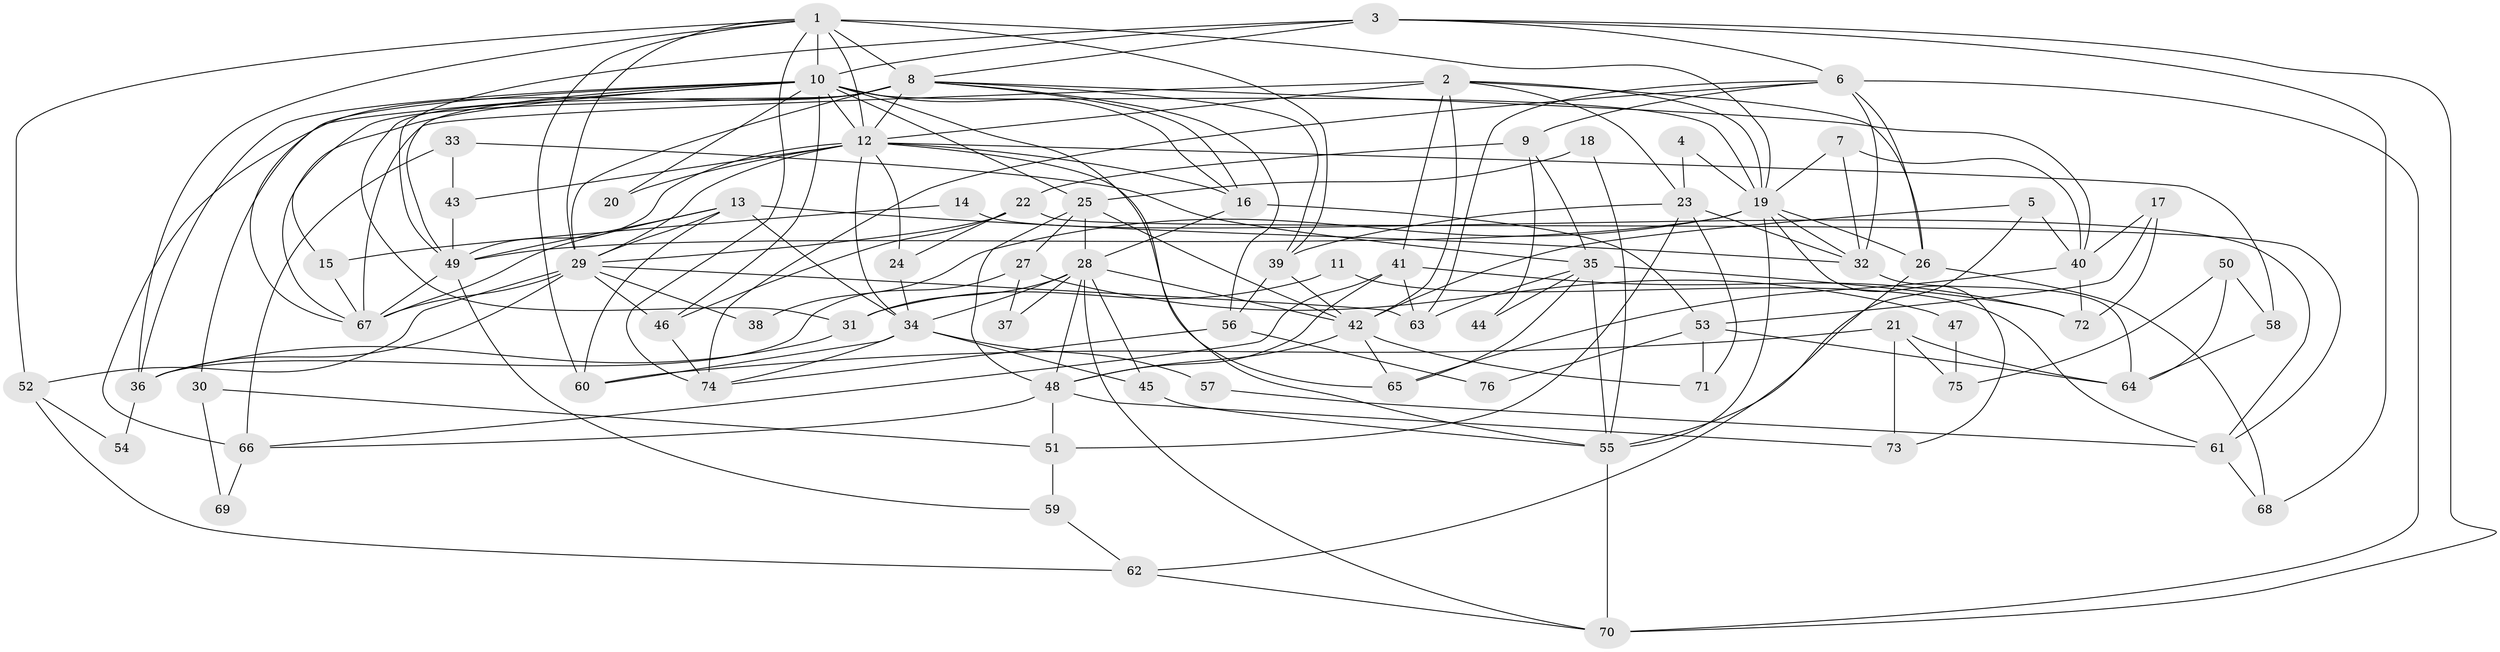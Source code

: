 // original degree distribution, {3: 0.272, 5: 0.2, 6: 0.096, 2: 0.136, 4: 0.248, 8: 0.008, 7: 0.04}
// Generated by graph-tools (version 1.1) at 2025/50/03/04/25 22:50:49]
// undirected, 76 vertices, 184 edges
graph export_dot {
  node [color=gray90,style=filled];
  1;
  2;
  3;
  4;
  5;
  6;
  7;
  8;
  9;
  10;
  11;
  12;
  13;
  14;
  15;
  16;
  17;
  18;
  19;
  20;
  21;
  22;
  23;
  24;
  25;
  26;
  27;
  28;
  29;
  30;
  31;
  32;
  33;
  34;
  35;
  36;
  37;
  38;
  39;
  40;
  41;
  42;
  43;
  44;
  45;
  46;
  47;
  48;
  49;
  50;
  51;
  52;
  53;
  54;
  55;
  56;
  57;
  58;
  59;
  60;
  61;
  62;
  63;
  64;
  65;
  66;
  67;
  68;
  69;
  70;
  71;
  72;
  73;
  74;
  75;
  76;
  1 -- 8 [weight=1.0];
  1 -- 10 [weight=1.0];
  1 -- 12 [weight=3.0];
  1 -- 19 [weight=1.0];
  1 -- 29 [weight=2.0];
  1 -- 36 [weight=1.0];
  1 -- 39 [weight=1.0];
  1 -- 52 [weight=1.0];
  1 -- 60 [weight=1.0];
  1 -- 74 [weight=1.0];
  2 -- 12 [weight=1.0];
  2 -- 19 [weight=2.0];
  2 -- 23 [weight=1.0];
  2 -- 26 [weight=1.0];
  2 -- 41 [weight=1.0];
  2 -- 42 [weight=2.0];
  2 -- 67 [weight=1.0];
  3 -- 6 [weight=1.0];
  3 -- 8 [weight=1.0];
  3 -- 10 [weight=1.0];
  3 -- 49 [weight=1.0];
  3 -- 68 [weight=1.0];
  3 -- 70 [weight=1.0];
  4 -- 19 [weight=1.0];
  4 -- 23 [weight=1.0];
  5 -- 40 [weight=1.0];
  5 -- 42 [weight=1.0];
  5 -- 55 [weight=1.0];
  6 -- 9 [weight=1.0];
  6 -- 26 [weight=1.0];
  6 -- 32 [weight=1.0];
  6 -- 63 [weight=1.0];
  6 -- 70 [weight=1.0];
  6 -- 74 [weight=1.0];
  7 -- 19 [weight=1.0];
  7 -- 32 [weight=1.0];
  7 -- 40 [weight=1.0];
  8 -- 12 [weight=1.0];
  8 -- 16 [weight=1.0];
  8 -- 29 [weight=2.0];
  8 -- 31 [weight=1.0];
  8 -- 39 [weight=1.0];
  8 -- 40 [weight=1.0];
  8 -- 56 [weight=2.0];
  8 -- 66 [weight=1.0];
  8 -- 67 [weight=1.0];
  9 -- 22 [weight=1.0];
  9 -- 35 [weight=1.0];
  9 -- 44 [weight=1.0];
  10 -- 12 [weight=1.0];
  10 -- 15 [weight=1.0];
  10 -- 16 [weight=1.0];
  10 -- 19 [weight=3.0];
  10 -- 20 [weight=1.0];
  10 -- 25 [weight=1.0];
  10 -- 30 [weight=1.0];
  10 -- 36 [weight=1.0];
  10 -- 46 [weight=1.0];
  10 -- 49 [weight=1.0];
  10 -- 55 [weight=1.0];
  10 -- 67 [weight=1.0];
  11 -- 31 [weight=1.0];
  11 -- 61 [weight=1.0];
  12 -- 16 [weight=1.0];
  12 -- 20 [weight=1.0];
  12 -- 24 [weight=1.0];
  12 -- 29 [weight=1.0];
  12 -- 34 [weight=1.0];
  12 -- 43 [weight=1.0];
  12 -- 49 [weight=3.0];
  12 -- 58 [weight=1.0];
  12 -- 65 [weight=1.0];
  13 -- 29 [weight=1.0];
  13 -- 32 [weight=1.0];
  13 -- 34 [weight=1.0];
  13 -- 49 [weight=1.0];
  13 -- 60 [weight=2.0];
  13 -- 67 [weight=1.0];
  14 -- 15 [weight=1.0];
  14 -- 61 [weight=1.0];
  15 -- 67 [weight=1.0];
  16 -- 28 [weight=1.0];
  16 -- 53 [weight=1.0];
  17 -- 40 [weight=1.0];
  17 -- 53 [weight=1.0];
  17 -- 72 [weight=1.0];
  18 -- 25 [weight=1.0];
  18 -- 55 [weight=1.0];
  19 -- 26 [weight=1.0];
  19 -- 32 [weight=1.0];
  19 -- 38 [weight=2.0];
  19 -- 49 [weight=1.0];
  19 -- 55 [weight=1.0];
  19 -- 73 [weight=1.0];
  21 -- 60 [weight=1.0];
  21 -- 64 [weight=1.0];
  21 -- 73 [weight=1.0];
  21 -- 75 [weight=1.0];
  22 -- 24 [weight=1.0];
  22 -- 29 [weight=1.0];
  22 -- 46 [weight=1.0];
  22 -- 61 [weight=1.0];
  23 -- 32 [weight=1.0];
  23 -- 39 [weight=1.0];
  23 -- 51 [weight=1.0];
  23 -- 71 [weight=1.0];
  24 -- 34 [weight=1.0];
  25 -- 27 [weight=1.0];
  25 -- 28 [weight=1.0];
  25 -- 42 [weight=3.0];
  25 -- 48 [weight=1.0];
  26 -- 62 [weight=1.0];
  26 -- 68 [weight=1.0];
  27 -- 36 [weight=1.0];
  27 -- 37 [weight=1.0];
  27 -- 47 [weight=1.0];
  28 -- 31 [weight=1.0];
  28 -- 34 [weight=1.0];
  28 -- 37 [weight=1.0];
  28 -- 42 [weight=1.0];
  28 -- 45 [weight=1.0];
  28 -- 48 [weight=1.0];
  28 -- 70 [weight=1.0];
  29 -- 36 [weight=1.0];
  29 -- 38 [weight=1.0];
  29 -- 46 [weight=1.0];
  29 -- 52 [weight=1.0];
  29 -- 63 [weight=2.0];
  29 -- 67 [weight=1.0];
  30 -- 51 [weight=1.0];
  30 -- 69 [weight=1.0];
  31 -- 36 [weight=1.0];
  32 -- 64 [weight=1.0];
  33 -- 35 [weight=1.0];
  33 -- 43 [weight=1.0];
  33 -- 66 [weight=1.0];
  34 -- 45 [weight=1.0];
  34 -- 57 [weight=1.0];
  34 -- 60 [weight=1.0];
  34 -- 74 [weight=1.0];
  35 -- 44 [weight=1.0];
  35 -- 55 [weight=1.0];
  35 -- 63 [weight=1.0];
  35 -- 65 [weight=1.0];
  35 -- 72 [weight=1.0];
  36 -- 54 [weight=1.0];
  39 -- 42 [weight=1.0];
  39 -- 56 [weight=1.0];
  40 -- 65 [weight=1.0];
  40 -- 72 [weight=1.0];
  41 -- 48 [weight=1.0];
  41 -- 63 [weight=1.0];
  41 -- 66 [weight=1.0];
  41 -- 72 [weight=1.0];
  42 -- 48 [weight=1.0];
  42 -- 65 [weight=1.0];
  42 -- 71 [weight=1.0];
  43 -- 49 [weight=1.0];
  45 -- 55 [weight=1.0];
  46 -- 74 [weight=1.0];
  47 -- 75 [weight=1.0];
  48 -- 51 [weight=1.0];
  48 -- 66 [weight=1.0];
  48 -- 73 [weight=1.0];
  49 -- 59 [weight=1.0];
  49 -- 67 [weight=1.0];
  50 -- 58 [weight=1.0];
  50 -- 64 [weight=1.0];
  50 -- 75 [weight=1.0];
  51 -- 59 [weight=1.0];
  52 -- 54 [weight=1.0];
  52 -- 62 [weight=1.0];
  53 -- 64 [weight=1.0];
  53 -- 71 [weight=1.0];
  53 -- 76 [weight=1.0];
  55 -- 70 [weight=1.0];
  56 -- 74 [weight=1.0];
  56 -- 76 [weight=1.0];
  57 -- 61 [weight=1.0];
  58 -- 64 [weight=1.0];
  59 -- 62 [weight=1.0];
  61 -- 68 [weight=1.0];
  62 -- 70 [weight=1.0];
  66 -- 69 [weight=1.0];
}
